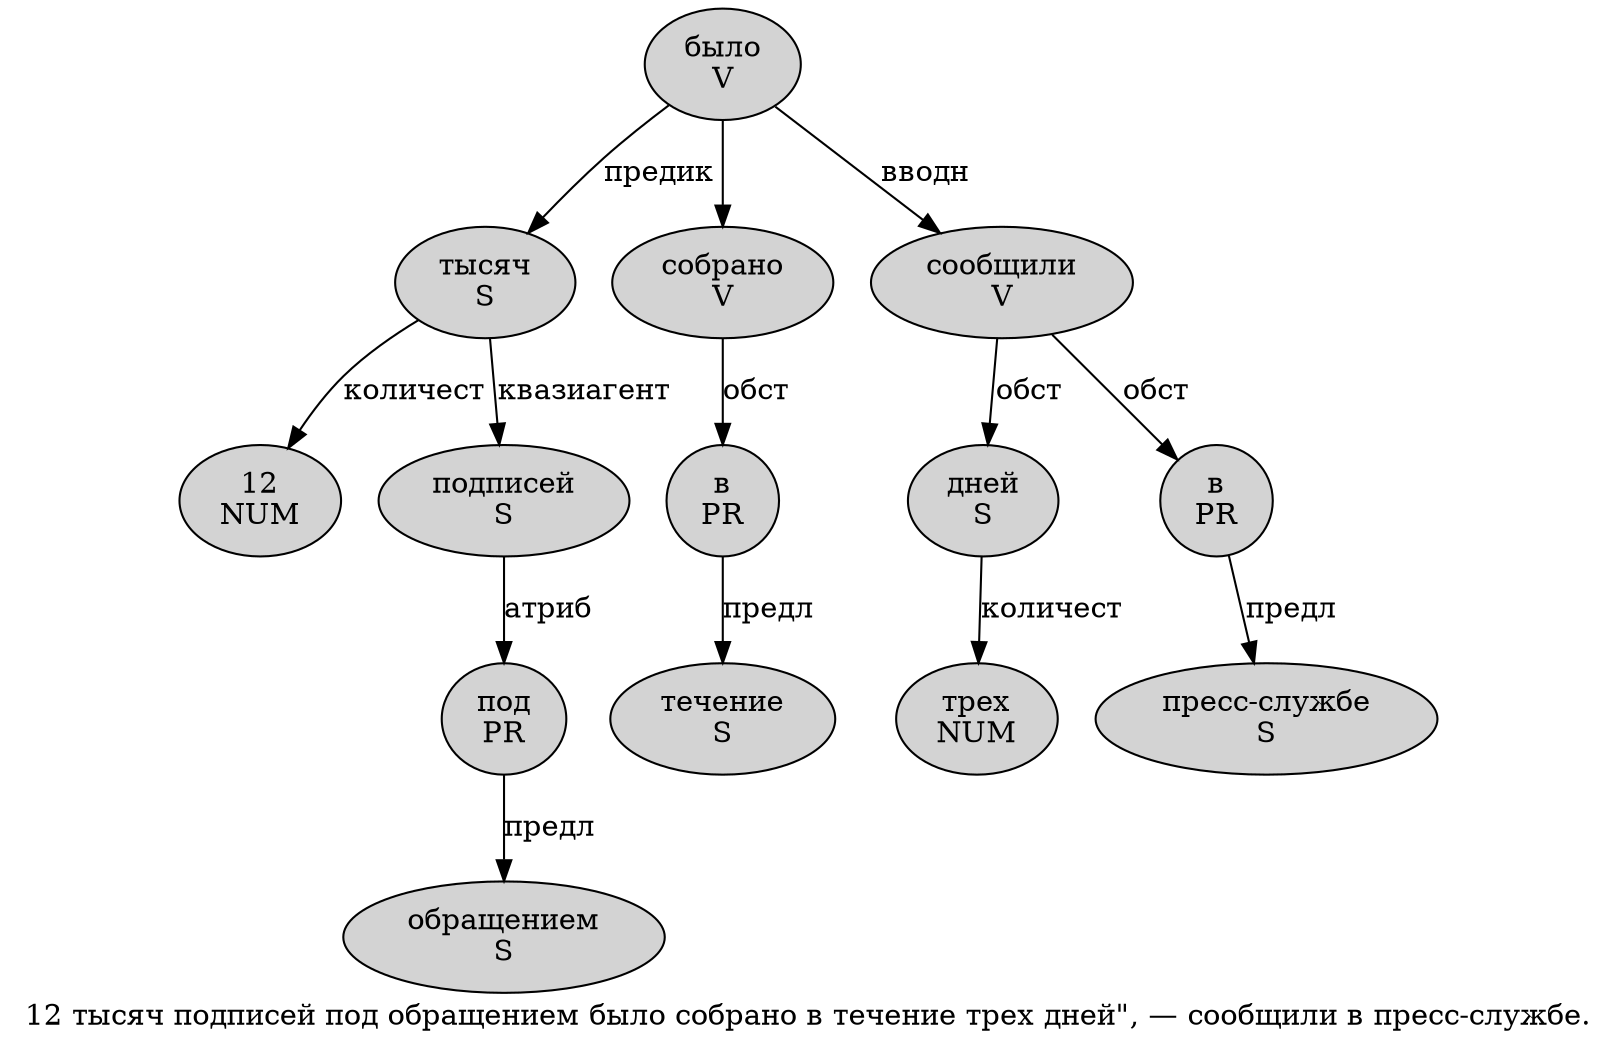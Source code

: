 digraph SENTENCE_1347 {
	graph [label="12 тысяч подписей под обращением было собрано в течение трех дней\", — сообщили в пресс-службе."]
	node [style=filled]
		0 [label="12
NUM" color="" fillcolor=lightgray penwidth=1 shape=ellipse]
		1 [label="тысяч
S" color="" fillcolor=lightgray penwidth=1 shape=ellipse]
		2 [label="подписей
S" color="" fillcolor=lightgray penwidth=1 shape=ellipse]
		3 [label="под
PR" color="" fillcolor=lightgray penwidth=1 shape=ellipse]
		4 [label="обращением
S" color="" fillcolor=lightgray penwidth=1 shape=ellipse]
		5 [label="было
V" color="" fillcolor=lightgray penwidth=1 shape=ellipse]
		6 [label="собрано
V" color="" fillcolor=lightgray penwidth=1 shape=ellipse]
		7 [label="в
PR" color="" fillcolor=lightgray penwidth=1 shape=ellipse]
		8 [label="течение
S" color="" fillcolor=lightgray penwidth=1 shape=ellipse]
		9 [label="трех
NUM" color="" fillcolor=lightgray penwidth=1 shape=ellipse]
		10 [label="дней
S" color="" fillcolor=lightgray penwidth=1 shape=ellipse]
		14 [label="сообщили
V" color="" fillcolor=lightgray penwidth=1 shape=ellipse]
		15 [label="в
PR" color="" fillcolor=lightgray penwidth=1 shape=ellipse]
		16 [label="пресс-службе
S" color="" fillcolor=lightgray penwidth=1 shape=ellipse]
			1 -> 0 [label="количест"]
			1 -> 2 [label="квазиагент"]
			14 -> 10 [label="обст"]
			14 -> 15 [label="обст"]
			15 -> 16 [label="предл"]
			10 -> 9 [label="количест"]
			5 -> 1 [label="предик"]
			5 -> 6
			5 -> 14 [label="вводн"]
			7 -> 8 [label="предл"]
			6 -> 7 [label="обст"]
			3 -> 4 [label="предл"]
			2 -> 3 [label="атриб"]
}